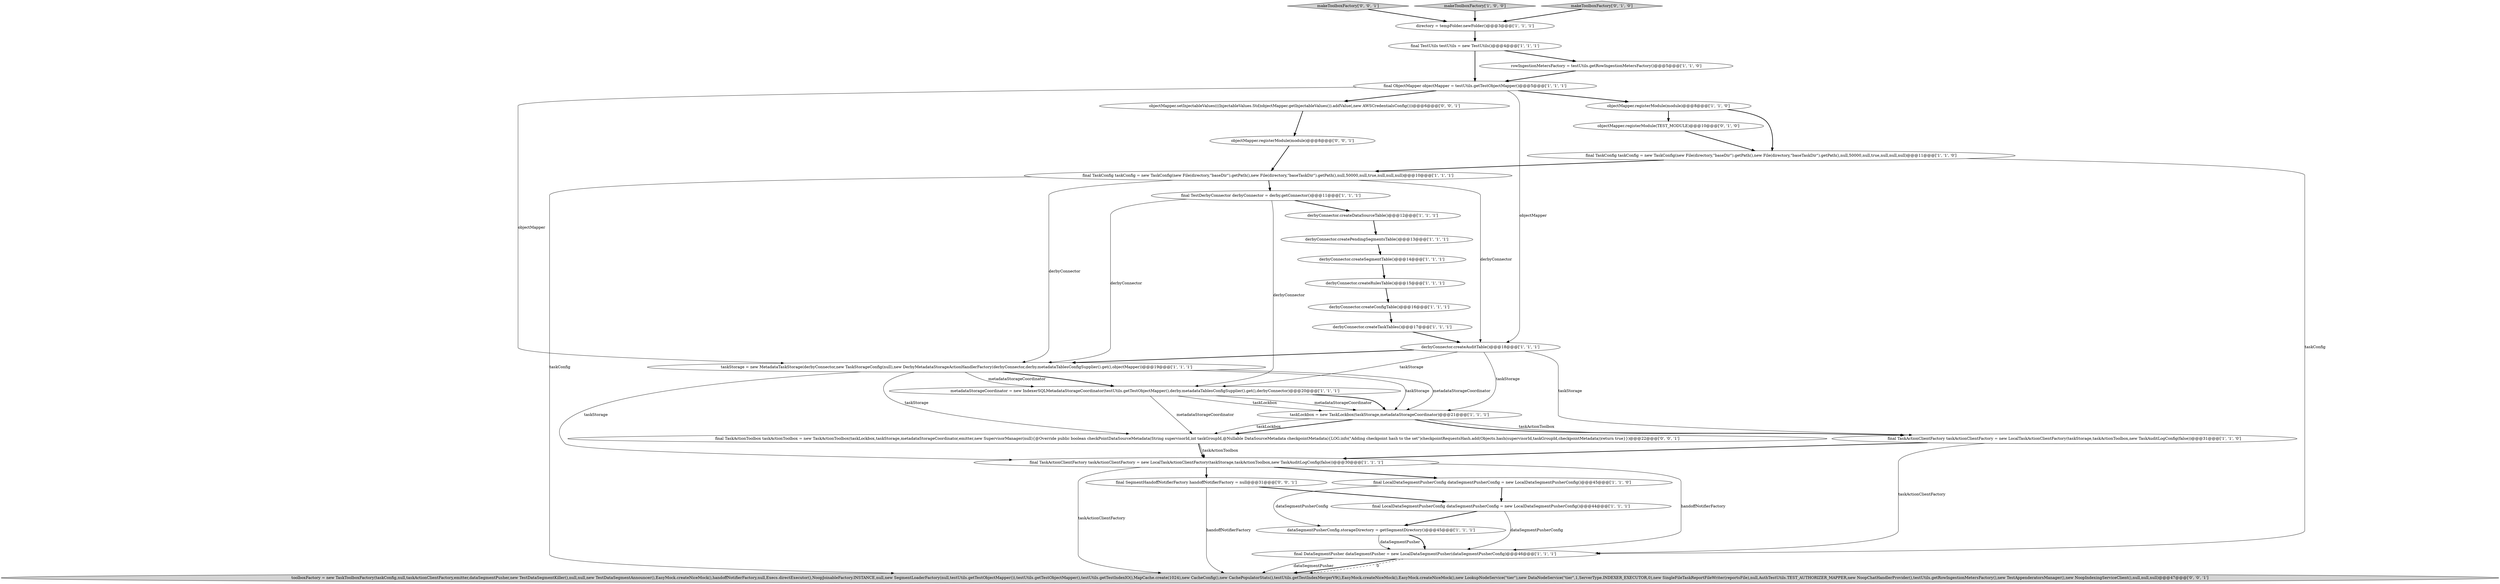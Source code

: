 digraph {
13 [style = filled, label = "final DataSegmentPusher dataSegmentPusher = new LocalDataSegmentPusher(dataSegmentPusherConfig)@@@46@@@['1', '1', '1']", fillcolor = white, shape = ellipse image = "AAA0AAABBB1BBB"];
11 [style = filled, label = "final TaskConfig taskConfig = new TaskConfig(new File(directory,\"baseDir\").getPath(),new File(directory,\"baseTaskDir\").getPath(),null,50000,null,true,null,null,null)@@@11@@@['1', '1', '0']", fillcolor = white, shape = ellipse image = "AAA0AAABBB1BBB"];
8 [style = filled, label = "final TestUtils testUtils = new TestUtils()@@@4@@@['1', '1', '1']", fillcolor = white, shape = ellipse image = "AAA0AAABBB1BBB"];
27 [style = filled, label = "makeToolboxFactory['0', '0', '1']", fillcolor = lightgray, shape = diamond image = "AAA0AAABBB3BBB"];
18 [style = filled, label = "dataSegmentPusherConfig.storageDirectory = getSegmentDirectory()@@@45@@@['1', '1', '1']", fillcolor = white, shape = ellipse image = "AAA0AAABBB1BBB"];
30 [style = filled, label = "final SegmentHandoffNotifierFactory handoffNotifierFactory = null@@@31@@@['0', '0', '1']", fillcolor = white, shape = ellipse image = "AAA0AAABBB3BBB"];
25 [style = filled, label = "objectMapper.registerModule(TEST_MODULE)@@@10@@@['0', '1', '0']", fillcolor = white, shape = ellipse image = "AAA1AAABBB2BBB"];
7 [style = filled, label = "derbyConnector.createPendingSegmentsTable()@@@13@@@['1', '1', '1']", fillcolor = white, shape = ellipse image = "AAA0AAABBB1BBB"];
14 [style = filled, label = "makeToolboxFactory['1', '0', '0']", fillcolor = lightgray, shape = diamond image = "AAA0AAABBB1BBB"];
26 [style = filled, label = "makeToolboxFactory['0', '1', '0']", fillcolor = lightgray, shape = diamond image = "AAA0AAABBB2BBB"];
16 [style = filled, label = "objectMapper.registerModule(module)@@@8@@@['1', '1', '0']", fillcolor = white, shape = ellipse image = "AAA0AAABBB1BBB"];
9 [style = filled, label = "final ObjectMapper objectMapper = testUtils.getTestObjectMapper()@@@5@@@['1', '1', '1']", fillcolor = white, shape = ellipse image = "AAA0AAABBB1BBB"];
3 [style = filled, label = "final TestDerbyConnector derbyConnector = derby.getConnector()@@@11@@@['1', '1', '1']", fillcolor = white, shape = ellipse image = "AAA0AAABBB1BBB"];
32 [style = filled, label = "objectMapper.setInjectableValues(((InjectableValues.Std)objectMapper.getInjectableValues()).addValue(,new AWSCredentialsConfig()))@@@6@@@['0', '0', '1']", fillcolor = white, shape = ellipse image = "AAA0AAABBB3BBB"];
10 [style = filled, label = "derbyConnector.createTaskTables()@@@17@@@['1', '1', '1']", fillcolor = white, shape = ellipse image = "AAA0AAABBB1BBB"];
6 [style = filled, label = "final LocalDataSegmentPusherConfig dataSegmentPusherConfig = new LocalDataSegmentPusherConfig()@@@44@@@['1', '1', '1']", fillcolor = white, shape = ellipse image = "AAA0AAABBB1BBB"];
29 [style = filled, label = "toolboxFactory = new TaskToolboxFactory(taskConfig,null,taskActionClientFactory,emitter,dataSegmentPusher,new TestDataSegmentKiller(),null,null,new TestDataSegmentAnnouncer(),EasyMock.createNiceMock(),handoffNotifierFactory,null,Execs.directExecutor(),NoopJoinableFactory.INSTANCE,null,new SegmentLoaderFactory(null,testUtils.getTestObjectMapper()),testUtils.getTestObjectMapper(),testUtils.getTestIndexIO(),MapCache.create(1024),new CacheConfig(),new CachePopulatorStats(),testUtils.getTestIndexMergerV9(),EasyMock.createNiceMock(),EasyMock.createNiceMock(),new LookupNodeService(\"tier\"),new DataNodeService(\"tier\",1,ServerType.INDEXER_EXECUTOR,0),new SingleFileTaskReportFileWriter(reportsFile),null,AuthTestUtils.TEST_AUTHORIZER_MAPPER,new NoopChatHandlerProvider(),testUtils.getRowIngestionMetersFactory(),new TestAppenderatorsManager(),new NoopIndexingServiceClient(),null,null,null)@@@47@@@['0', '0', '1']", fillcolor = lightgray, shape = ellipse image = "AAA0AAABBB3BBB"];
15 [style = filled, label = "taskLockbox = new TaskLockbox(taskStorage,metadataStorageCoordinator)@@@21@@@['1', '1', '1']", fillcolor = white, shape = ellipse image = "AAA0AAABBB1BBB"];
31 [style = filled, label = "objectMapper.registerModule(module)@@@8@@@['0', '0', '1']", fillcolor = white, shape = ellipse image = "AAA0AAABBB3BBB"];
17 [style = filled, label = "final TaskConfig taskConfig = new TaskConfig(new File(directory,\"baseDir\").getPath(),new File(directory,\"baseTaskDir\").getPath(),null,50000,null,true,null,null,null)@@@10@@@['1', '1', '1']", fillcolor = white, shape = ellipse image = "AAA0AAABBB1BBB"];
19 [style = filled, label = "directory = tempFolder.newFolder()@@@3@@@['1', '1', '1']", fillcolor = white, shape = ellipse image = "AAA0AAABBB1BBB"];
0 [style = filled, label = "taskStorage = new MetadataTaskStorage(derbyConnector,new TaskStorageConfig(null),new DerbyMetadataStorageActionHandlerFactory(derbyConnector,derby.metadataTablesConfigSupplier().get(),objectMapper))@@@19@@@['1', '1', '1']", fillcolor = white, shape = ellipse image = "AAA0AAABBB1BBB"];
21 [style = filled, label = "derbyConnector.createRulesTable()@@@15@@@['1', '1', '1']", fillcolor = white, shape = ellipse image = "AAA0AAABBB1BBB"];
24 [style = filled, label = "final TaskActionClientFactory taskActionClientFactory = new LocalTaskActionClientFactory(taskStorage,taskActionToolbox,new TaskAuditLogConfig(false))@@@30@@@['1', '1', '1']", fillcolor = white, shape = ellipse image = "AAA0AAABBB1BBB"];
4 [style = filled, label = "metadataStorageCoordinator = new IndexerSQLMetadataStorageCoordinator(testUtils.getTestObjectMapper(),derby.metadataTablesConfigSupplier().get(),derbyConnector)@@@20@@@['1', '1', '1']", fillcolor = white, shape = ellipse image = "AAA0AAABBB1BBB"];
1 [style = filled, label = "derbyConnector.createDataSourceTable()@@@12@@@['1', '1', '1']", fillcolor = white, shape = ellipse image = "AAA0AAABBB1BBB"];
12 [style = filled, label = "derbyConnector.createConfigTable()@@@16@@@['1', '1', '1']", fillcolor = white, shape = ellipse image = "AAA0AAABBB1BBB"];
5 [style = filled, label = "derbyConnector.createSegmentTable()@@@14@@@['1', '1', '1']", fillcolor = white, shape = ellipse image = "AAA0AAABBB1BBB"];
20 [style = filled, label = "derbyConnector.createAuditTable()@@@18@@@['1', '1', '1']", fillcolor = white, shape = ellipse image = "AAA0AAABBB1BBB"];
23 [style = filled, label = "final LocalDataSegmentPusherConfig dataSegmentPusherConfig = new LocalDataSegmentPusherConfig()@@@45@@@['1', '1', '0']", fillcolor = white, shape = ellipse image = "AAA0AAABBB1BBB"];
2 [style = filled, label = "rowIngestionMetersFactory = testUtils.getRowIngestionMetersFactory()@@@5@@@['1', '1', '0']", fillcolor = white, shape = ellipse image = "AAA0AAABBB1BBB"];
28 [style = filled, label = "final TaskActionToolbox taskActionToolbox = new TaskActionToolbox(taskLockbox,taskStorage,metadataStorageCoordinator,emitter,new SupervisorManager(null){@Override public boolean checkPointDataSourceMetadata(String supervisorId,int taskGroupId,@Nullable DataSourceMetadata checkpointMetadata){LOG.info(\"Adding checkpoint hash to the set\")checkpointRequestsHash.add(Objects.hash(supervisorId,taskGroupId,checkpointMetadata))return true}})@@@22@@@['0', '0', '1']", fillcolor = white, shape = ellipse image = "AAA0AAABBB3BBB"];
22 [style = filled, label = "final TaskActionClientFactory taskActionClientFactory = new LocalTaskActionClientFactory(taskStorage,taskActionToolbox,new TaskAuditLogConfig(false))@@@31@@@['1', '1', '0']", fillcolor = white, shape = ellipse image = "AAA0AAABBB1BBB"];
6->18 [style = bold, label=""];
0->4 [style = bold, label=""];
8->9 [style = bold, label=""];
4->15 [style = solid, label="taskLockbox"];
24->13 [style = solid, label="handoffNotifierFactory"];
3->4 [style = solid, label="derbyConnector"];
20->15 [style = solid, label="taskStorage"];
24->23 [style = bold, label=""];
22->24 [style = bold, label=""];
16->25 [style = bold, label=""];
9->16 [style = bold, label=""];
19->8 [style = bold, label=""];
11->13 [style = solid, label="taskConfig"];
4->28 [style = solid, label="metadataStorageCoordinator"];
18->13 [style = bold, label=""];
0->4 [style = solid, label="metadataStorageCoordinator"];
0->15 [style = solid, label="taskStorage"];
6->13 [style = solid, label="dataSegmentPusherConfig"];
9->0 [style = solid, label="objectMapper"];
15->22 [style = bold, label=""];
14->19 [style = bold, label=""];
17->3 [style = bold, label=""];
11->17 [style = bold, label=""];
24->30 [style = bold, label=""];
17->0 [style = solid, label="derbyConnector"];
21->12 [style = bold, label=""];
3->1 [style = bold, label=""];
25->11 [style = bold, label=""];
26->19 [style = bold, label=""];
23->18 [style = solid, label="dataSegmentPusherConfig"];
15->28 [style = bold, label=""];
12->10 [style = bold, label=""];
2->9 [style = bold, label=""];
15->22 [style = solid, label="taskActionToolbox"];
18->13 [style = solid, label="dataSegmentPusher"];
8->2 [style = bold, label=""];
23->6 [style = bold, label=""];
28->24 [style = bold, label=""];
31->17 [style = bold, label=""];
5->21 [style = bold, label=""];
17->20 [style = solid, label="derbyConnector"];
32->31 [style = bold, label=""];
30->6 [style = bold, label=""];
0->15 [style = solid, label="metadataStorageCoordinator"];
22->13 [style = solid, label="taskActionClientFactory"];
17->29 [style = solid, label="taskConfig"];
4->15 [style = solid, label="metadataStorageCoordinator"];
13->29 [style = bold, label=""];
0->28 [style = solid, label="taskStorage"];
9->20 [style = solid, label="objectMapper"];
13->29 [style = dashed, label="0"];
28->24 [style = solid, label="taskActionToolbox"];
7->5 [style = bold, label=""];
13->29 [style = solid, label="dataSegmentPusher"];
27->19 [style = bold, label=""];
15->28 [style = solid, label="taskLockbox"];
9->32 [style = bold, label=""];
20->22 [style = solid, label="taskStorage"];
1->7 [style = bold, label=""];
20->0 [style = bold, label=""];
4->15 [style = bold, label=""];
30->29 [style = solid, label="handoffNotifierFactory"];
16->11 [style = bold, label=""];
0->24 [style = solid, label="taskStorage"];
24->29 [style = solid, label="taskActionClientFactory"];
3->0 [style = solid, label="derbyConnector"];
20->4 [style = solid, label="taskStorage"];
10->20 [style = bold, label=""];
}
